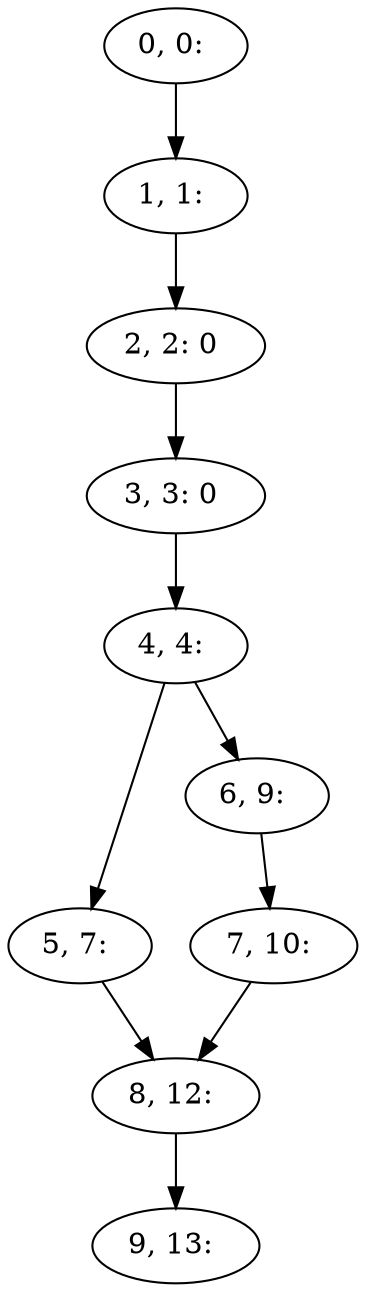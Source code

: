 digraph G {
0[label="0, 0: "];
1[label="1, 1: "];
2[label="2, 2: 0 "];
3[label="3, 3: 0 "];
4[label="4, 4: "];
5[label="5, 7: "];
6[label="6, 9: "];
7[label="7, 10: "];
8[label="8, 12: "];
9[label="9, 13: "];
0->1 ;
1->2 ;
2->3 ;
3->4 ;
4->5 ;
4->6 ;
5->8 ;
6->7 ;
7->8 ;
8->9 ;
}
